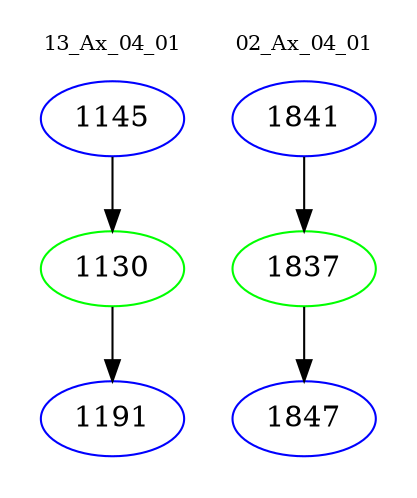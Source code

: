 digraph{
subgraph cluster_0 {
color = white
label = "13_Ax_04_01";
fontsize=10;
T0_1145 [label="1145", color="blue"]
T0_1145 -> T0_1130 [color="black"]
T0_1130 [label="1130", color="green"]
T0_1130 -> T0_1191 [color="black"]
T0_1191 [label="1191", color="blue"]
}
subgraph cluster_1 {
color = white
label = "02_Ax_04_01";
fontsize=10;
T1_1841 [label="1841", color="blue"]
T1_1841 -> T1_1837 [color="black"]
T1_1837 [label="1837", color="green"]
T1_1837 -> T1_1847 [color="black"]
T1_1847 [label="1847", color="blue"]
}
}
